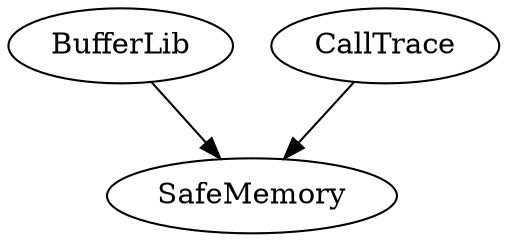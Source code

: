 
digraph SafeMemory
{
	#define digraph subgraph
	#include <BufferLib.gv>
	#define digraph subgraph
	#include <CallTrace.gv>
	#undef digraph

	BufferLib -> SafeMemory;
	CallTrace -> SafeMemory;
}

